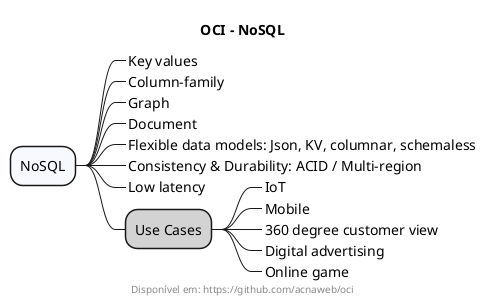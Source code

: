 @startmindmap

title "OCI - NoSQL"
footer Disponível em: https://github.com/acnaweb/oci

*[#F8F8FF] NoSQL

**_ Key values
**_ Column-family
**_ Graph
**_ Document
**_ Flexible data models: Json, KV, columnar, schemaless
**_ Consistency & Durability: ACID / Multi-region
**_ Low latency

**[#LightGray] Use Cases
***_ IoT
***_ Mobile 
***_ 360 degree customer view
***_ Digital advertising
***_ Online game

@endmindmap
